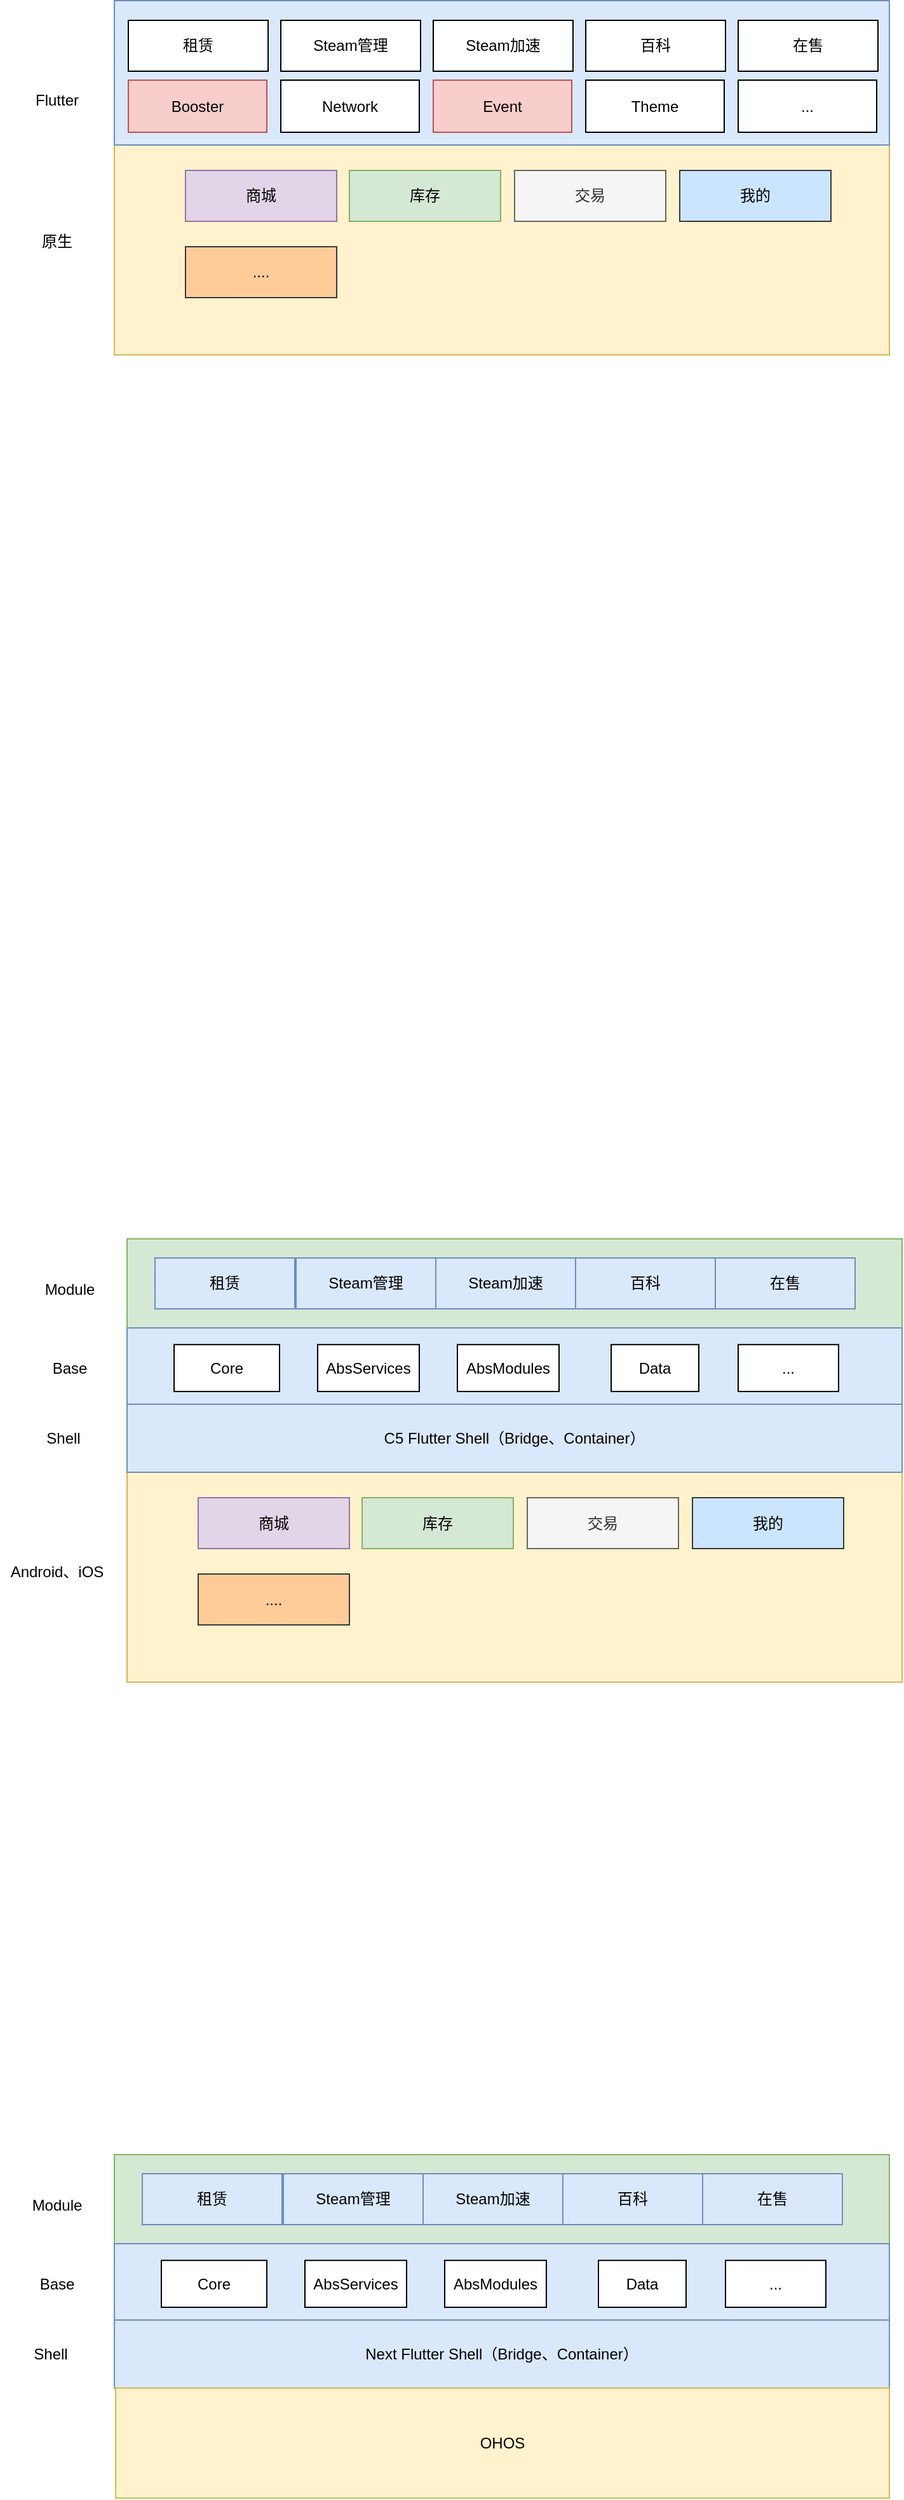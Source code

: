 <mxfile version="24.7.17">
  <diagram name="第 1 页" id="m9vhq2q0e87dHCPL6pzd">
    <mxGraphModel dx="2069" dy="785" grid="1" gridSize="10" guides="1" tooltips="1" connect="1" arrows="1" fold="1" page="1" pageScale="1" pageWidth="827" pageHeight="1169" math="0" shadow="0">
      <root>
        <mxCell id="0" />
        <mxCell id="1" parent="0" />
        <mxCell id="ZYgXHka4m3HWxw24o6Yz-52" value="" style="rounded=0;whiteSpace=wrap;html=1;fillColor=#d5e8d4;strokeColor=#82b366;" vertex="1" parent="1">
          <mxGeometry x="-110" y="1260" width="610" height="70" as="geometry" />
        </mxCell>
        <mxCell id="ZYgXHka4m3HWxw24o6Yz-1" value="" style="rounded=0;whiteSpace=wrap;html=1;fillColor=#fff2cc;strokeColor=#d6b656;" vertex="1" parent="1">
          <mxGeometry x="-120" y="400" width="610" height="165" as="geometry" />
        </mxCell>
        <mxCell id="ZYgXHka4m3HWxw24o6Yz-2" value="" style="rounded=0;whiteSpace=wrap;html=1;fillColor=#dae8fc;strokeColor=#6c8ebf;" vertex="1" parent="1">
          <mxGeometry x="-120" y="286.5" width="610" height="113.5" as="geometry" />
        </mxCell>
        <mxCell id="ZYgXHka4m3HWxw24o6Yz-4" value="租赁" style="rounded=0;whiteSpace=wrap;html=1;" vertex="1" parent="1">
          <mxGeometry x="-109" y="302" width="110" height="40" as="geometry" />
        </mxCell>
        <mxCell id="ZYgXHka4m3HWxw24o6Yz-5" value="Steam管理" style="rounded=0;whiteSpace=wrap;html=1;" vertex="1" parent="1">
          <mxGeometry x="11" y="302" width="110" height="40" as="geometry" />
        </mxCell>
        <mxCell id="ZYgXHka4m3HWxw24o6Yz-6" value="Steam加速" style="rounded=0;whiteSpace=wrap;html=1;" vertex="1" parent="1">
          <mxGeometry x="131" y="302" width="110" height="40" as="geometry" />
        </mxCell>
        <mxCell id="ZYgXHka4m3HWxw24o6Yz-7" value="百科" style="rounded=0;whiteSpace=wrap;html=1;" vertex="1" parent="1">
          <mxGeometry x="251" y="302" width="110" height="40" as="geometry" />
        </mxCell>
        <mxCell id="ZYgXHka4m3HWxw24o6Yz-8" value="在售" style="rounded=0;whiteSpace=wrap;html=1;" vertex="1" parent="1">
          <mxGeometry x="371" y="302" width="110" height="40" as="geometry" />
        </mxCell>
        <mxCell id="ZYgXHka4m3HWxw24o6Yz-9" value="商城" style="rounded=0;whiteSpace=wrap;html=1;fillColor=#e1d5e7;strokeColor=#9673a6;" vertex="1" parent="1">
          <mxGeometry x="-64" y="420" width="119" height="40" as="geometry" />
        </mxCell>
        <mxCell id="ZYgXHka4m3HWxw24o6Yz-10" value="库存" style="rounded=0;whiteSpace=wrap;html=1;fillColor=#d5e8d4;strokeColor=#82b366;" vertex="1" parent="1">
          <mxGeometry x="65" y="420" width="119" height="40" as="geometry" />
        </mxCell>
        <mxCell id="ZYgXHka4m3HWxw24o6Yz-11" value="交易" style="rounded=0;whiteSpace=wrap;html=1;fillColor=#f5f5f5;fontColor=#333333;strokeColor=#666666;" vertex="1" parent="1">
          <mxGeometry x="195" y="420" width="119" height="40" as="geometry" />
        </mxCell>
        <mxCell id="ZYgXHka4m3HWxw24o6Yz-12" value="我的" style="rounded=0;whiteSpace=wrap;html=1;fillColor=#cce5ff;strokeColor=#36393d;" vertex="1" parent="1">
          <mxGeometry x="325" y="420" width="119" height="40" as="geometry" />
        </mxCell>
        <mxCell id="ZYgXHka4m3HWxw24o6Yz-13" value="...." style="rounded=0;whiteSpace=wrap;html=1;fillColor=#ffcc99;strokeColor=#36393d;" vertex="1" parent="1">
          <mxGeometry x="-64" y="480" width="119" height="40" as="geometry" />
        </mxCell>
        <mxCell id="ZYgXHka4m3HWxw24o6Yz-16" value="Flutter" style="text;html=1;align=center;verticalAlign=middle;whiteSpace=wrap;rounded=0;" vertex="1" parent="1">
          <mxGeometry x="-200" y="349" width="70" height="31" as="geometry" />
        </mxCell>
        <mxCell id="ZYgXHka4m3HWxw24o6Yz-17" value="原生" style="text;html=1;align=center;verticalAlign=middle;whiteSpace=wrap;rounded=0;" vertex="1" parent="1">
          <mxGeometry x="-200" y="460" width="70" height="31" as="geometry" />
        </mxCell>
        <mxCell id="ZYgXHka4m3HWxw24o6Yz-18" value="Booster" style="rounded=0;whiteSpace=wrap;html=1;fillColor=#f8cecc;strokeColor=#b85450;" vertex="1" parent="1">
          <mxGeometry x="-109" y="349" width="109" height="41" as="geometry" />
        </mxCell>
        <mxCell id="ZYgXHka4m3HWxw24o6Yz-19" value="N&lt;span style=&quot;background-color: initial;&quot;&gt;etwork&lt;/span&gt;" style="rounded=0;whiteSpace=wrap;html=1;" vertex="1" parent="1">
          <mxGeometry x="11" y="349" width="109" height="41" as="geometry" />
        </mxCell>
        <mxCell id="ZYgXHka4m3HWxw24o6Yz-20" value="Event" style="rounded=0;whiteSpace=wrap;html=1;fillColor=#f8cecc;strokeColor=#b85450;" vertex="1" parent="1">
          <mxGeometry x="131" y="349" width="109" height="41" as="geometry" />
        </mxCell>
        <mxCell id="ZYgXHka4m3HWxw24o6Yz-22" value="Theme" style="rounded=0;whiteSpace=wrap;html=1;" vertex="1" parent="1">
          <mxGeometry x="251" y="349" width="109" height="41" as="geometry" />
        </mxCell>
        <mxCell id="ZYgXHka4m3HWxw24o6Yz-23" value="..." style="rounded=0;whiteSpace=wrap;html=1;" vertex="1" parent="1">
          <mxGeometry x="371" y="349" width="109" height="41" as="geometry" />
        </mxCell>
        <mxCell id="ZYgXHka4m3HWxw24o6Yz-24" value="" style="rounded=0;whiteSpace=wrap;html=1;fillColor=#fff2cc;strokeColor=#d6b656;" vertex="1" parent="1">
          <mxGeometry x="-110" y="1443.5" width="610" height="165" as="geometry" />
        </mxCell>
        <mxCell id="ZYgXHka4m3HWxw24o6Yz-25" value="C5 Flutter Shell（Bridge、Container）" style="rounded=0;whiteSpace=wrap;html=1;fillColor=#dae8fc;strokeColor=#6c8ebf;" vertex="1" parent="1">
          <mxGeometry x="-110" y="1390" width="610" height="53.5" as="geometry" />
        </mxCell>
        <mxCell id="ZYgXHka4m3HWxw24o6Yz-26" value="租赁" style="rounded=0;whiteSpace=wrap;html=1;fillColor=#dae8fc;strokeColor=#6c8ebf;" vertex="1" parent="1">
          <mxGeometry x="-88" y="1275" width="110" height="40" as="geometry" />
        </mxCell>
        <mxCell id="ZYgXHka4m3HWxw24o6Yz-27" value="Steam管理" style="rounded=0;whiteSpace=wrap;html=1;fillColor=#dae8fc;strokeColor=#6c8ebf;" vertex="1" parent="1">
          <mxGeometry x="23" y="1275" width="110" height="40" as="geometry" />
        </mxCell>
        <mxCell id="ZYgXHka4m3HWxw24o6Yz-28" value="Steam加速" style="rounded=0;whiteSpace=wrap;html=1;fillColor=#dae8fc;strokeColor=#6c8ebf;" vertex="1" parent="1">
          <mxGeometry x="133" y="1275" width="110" height="40" as="geometry" />
        </mxCell>
        <mxCell id="ZYgXHka4m3HWxw24o6Yz-29" value="百科" style="rounded=0;whiteSpace=wrap;html=1;fillColor=#dae8fc;strokeColor=#6c8ebf;" vertex="1" parent="1">
          <mxGeometry x="243" y="1275" width="110" height="40" as="geometry" />
        </mxCell>
        <mxCell id="ZYgXHka4m3HWxw24o6Yz-30" value="在售" style="rounded=0;whiteSpace=wrap;html=1;fillColor=#dae8fc;strokeColor=#6c8ebf;" vertex="1" parent="1">
          <mxGeometry x="353" y="1275" width="110" height="40" as="geometry" />
        </mxCell>
        <mxCell id="ZYgXHka4m3HWxw24o6Yz-31" value="商城" style="rounded=0;whiteSpace=wrap;html=1;fillColor=#e1d5e7;strokeColor=#9673a6;" vertex="1" parent="1">
          <mxGeometry x="-54" y="1463.5" width="119" height="40" as="geometry" />
        </mxCell>
        <mxCell id="ZYgXHka4m3HWxw24o6Yz-32" value="库存" style="rounded=0;whiteSpace=wrap;html=1;fillColor=#d5e8d4;strokeColor=#82b366;" vertex="1" parent="1">
          <mxGeometry x="75" y="1463.5" width="119" height="40" as="geometry" />
        </mxCell>
        <mxCell id="ZYgXHka4m3HWxw24o6Yz-33" value="交易" style="rounded=0;whiteSpace=wrap;html=1;fillColor=#f5f5f5;fontColor=#333333;strokeColor=#666666;" vertex="1" parent="1">
          <mxGeometry x="205" y="1463.5" width="119" height="40" as="geometry" />
        </mxCell>
        <mxCell id="ZYgXHka4m3HWxw24o6Yz-34" value="我的" style="rounded=0;whiteSpace=wrap;html=1;fillColor=#cce5ff;strokeColor=#36393d;" vertex="1" parent="1">
          <mxGeometry x="335" y="1463.5" width="119" height="40" as="geometry" />
        </mxCell>
        <mxCell id="ZYgXHka4m3HWxw24o6Yz-35" value="...." style="rounded=0;whiteSpace=wrap;html=1;fillColor=#ffcc99;strokeColor=#36393d;" vertex="1" parent="1">
          <mxGeometry x="-54" y="1523.5" width="119" height="40" as="geometry" />
        </mxCell>
        <mxCell id="ZYgXHka4m3HWxw24o6Yz-37" value="Android、iOS" style="text;html=1;align=center;verticalAlign=middle;whiteSpace=wrap;rounded=0;" vertex="1" parent="1">
          <mxGeometry x="-210" y="1503.5" width="90" height="36.5" as="geometry" />
        </mxCell>
        <mxCell id="ZYgXHka4m3HWxw24o6Yz-46" value="" style="rounded=0;whiteSpace=wrap;html=1;fillColor=#dae8fc;strokeColor=#6c8ebf;" vertex="1" parent="1">
          <mxGeometry x="-110" y="1330" width="610" height="60" as="geometry" />
        </mxCell>
        <mxCell id="ZYgXHka4m3HWxw24o6Yz-47" value="Core" style="rounded=0;whiteSpace=wrap;html=1;" vertex="1" parent="1">
          <mxGeometry x="-73" y="1343.13" width="83" height="36.87" as="geometry" />
        </mxCell>
        <mxCell id="ZYgXHka4m3HWxw24o6Yz-48" value="AbsServices" style="rounded=0;whiteSpace=wrap;html=1;" vertex="1" parent="1">
          <mxGeometry x="40" y="1343.13" width="80" height="36.87" as="geometry" />
        </mxCell>
        <mxCell id="ZYgXHka4m3HWxw24o6Yz-49" value="AbsModules" style="rounded=0;whiteSpace=wrap;html=1;" vertex="1" parent="1">
          <mxGeometry x="150" y="1343.13" width="80" height="36.87" as="geometry" />
        </mxCell>
        <mxCell id="ZYgXHka4m3HWxw24o6Yz-50" value="Data" style="rounded=0;whiteSpace=wrap;html=1;" vertex="1" parent="1">
          <mxGeometry x="271" y="1343.13" width="69" height="36.87" as="geometry" />
        </mxCell>
        <mxCell id="ZYgXHka4m3HWxw24o6Yz-51" value="..." style="rounded=0;whiteSpace=wrap;html=1;" vertex="1" parent="1">
          <mxGeometry x="371" y="1343.13" width="79" height="36.87" as="geometry" />
        </mxCell>
        <mxCell id="ZYgXHka4m3HWxw24o6Yz-53" value="Base" style="text;html=1;align=center;verticalAlign=middle;whiteSpace=wrap;rounded=0;" vertex="1" parent="1">
          <mxGeometry x="-185" y="1346.88" width="60" height="30" as="geometry" />
        </mxCell>
        <mxCell id="ZYgXHka4m3HWxw24o6Yz-54" value="Module" style="text;html=1;align=center;verticalAlign=middle;whiteSpace=wrap;rounded=0;" vertex="1" parent="1">
          <mxGeometry x="-185" y="1285" width="60" height="30" as="geometry" />
        </mxCell>
        <mxCell id="ZYgXHka4m3HWxw24o6Yz-55" value="Shell" style="text;html=1;align=center;verticalAlign=middle;whiteSpace=wrap;rounded=0;" vertex="1" parent="1">
          <mxGeometry x="-190" y="1401.75" width="60" height="30" as="geometry" />
        </mxCell>
        <mxCell id="ZYgXHka4m3HWxw24o6Yz-56" value="" style="rounded=0;whiteSpace=wrap;html=1;fillColor=#d5e8d4;strokeColor=#82b366;" vertex="1" parent="1">
          <mxGeometry x="-120" y="1980" width="610" height="70" as="geometry" />
        </mxCell>
        <mxCell id="ZYgXHka4m3HWxw24o6Yz-57" value="Next Flutter Shell（Bridge、Container）" style="rounded=0;whiteSpace=wrap;html=1;fillColor=#dae8fc;strokeColor=#6c8ebf;" vertex="1" parent="1">
          <mxGeometry x="-120" y="2110" width="610" height="53.5" as="geometry" />
        </mxCell>
        <mxCell id="ZYgXHka4m3HWxw24o6Yz-58" value="租赁" style="rounded=0;whiteSpace=wrap;html=1;fillColor=#dae8fc;strokeColor=#6c8ebf;" vertex="1" parent="1">
          <mxGeometry x="-98" y="1995" width="110" height="40" as="geometry" />
        </mxCell>
        <mxCell id="ZYgXHka4m3HWxw24o6Yz-59" value="Steam管理" style="rounded=0;whiteSpace=wrap;html=1;fillColor=#dae8fc;strokeColor=#6c8ebf;" vertex="1" parent="1">
          <mxGeometry x="13" y="1995" width="110" height="40" as="geometry" />
        </mxCell>
        <mxCell id="ZYgXHka4m3HWxw24o6Yz-60" value="Steam加速" style="rounded=0;whiteSpace=wrap;html=1;fillColor=#dae8fc;strokeColor=#6c8ebf;" vertex="1" parent="1">
          <mxGeometry x="123" y="1995" width="110" height="40" as="geometry" />
        </mxCell>
        <mxCell id="ZYgXHka4m3HWxw24o6Yz-61" value="百科" style="rounded=0;whiteSpace=wrap;html=1;fillColor=#dae8fc;strokeColor=#6c8ebf;" vertex="1" parent="1">
          <mxGeometry x="233" y="1995" width="110" height="40" as="geometry" />
        </mxCell>
        <mxCell id="ZYgXHka4m3HWxw24o6Yz-62" value="在售" style="rounded=0;whiteSpace=wrap;html=1;fillColor=#dae8fc;strokeColor=#6c8ebf;" vertex="1" parent="1">
          <mxGeometry x="343" y="1995" width="110" height="40" as="geometry" />
        </mxCell>
        <mxCell id="ZYgXHka4m3HWxw24o6Yz-63" value="" style="rounded=0;whiteSpace=wrap;html=1;fillColor=#dae8fc;strokeColor=#6c8ebf;" vertex="1" parent="1">
          <mxGeometry x="-120" y="2050" width="610" height="60" as="geometry" />
        </mxCell>
        <mxCell id="ZYgXHka4m3HWxw24o6Yz-64" value="Core" style="rounded=0;whiteSpace=wrap;html=1;" vertex="1" parent="1">
          <mxGeometry x="-83" y="2063.13" width="83" height="36.87" as="geometry" />
        </mxCell>
        <mxCell id="ZYgXHka4m3HWxw24o6Yz-65" value="AbsServices" style="rounded=0;whiteSpace=wrap;html=1;" vertex="1" parent="1">
          <mxGeometry x="30" y="2063.13" width="80" height="36.87" as="geometry" />
        </mxCell>
        <mxCell id="ZYgXHka4m3HWxw24o6Yz-66" value="AbsModules" style="rounded=0;whiteSpace=wrap;html=1;" vertex="1" parent="1">
          <mxGeometry x="140" y="2063.13" width="80" height="36.87" as="geometry" />
        </mxCell>
        <mxCell id="ZYgXHka4m3HWxw24o6Yz-67" value="Data" style="rounded=0;whiteSpace=wrap;html=1;" vertex="1" parent="1">
          <mxGeometry x="261" y="2063.13" width="69" height="36.87" as="geometry" />
        </mxCell>
        <mxCell id="ZYgXHka4m3HWxw24o6Yz-68" value="..." style="rounded=0;whiteSpace=wrap;html=1;" vertex="1" parent="1">
          <mxGeometry x="361" y="2063.13" width="79" height="36.87" as="geometry" />
        </mxCell>
        <mxCell id="ZYgXHka4m3HWxw24o6Yz-69" value="Base" style="text;html=1;align=center;verticalAlign=middle;whiteSpace=wrap;rounded=0;" vertex="1" parent="1">
          <mxGeometry x="-195" y="2066.88" width="60" height="30" as="geometry" />
        </mxCell>
        <mxCell id="ZYgXHka4m3HWxw24o6Yz-70" value="Module" style="text;html=1;align=center;verticalAlign=middle;whiteSpace=wrap;rounded=0;" vertex="1" parent="1">
          <mxGeometry x="-195" y="2005" width="60" height="30" as="geometry" />
        </mxCell>
        <mxCell id="ZYgXHka4m3HWxw24o6Yz-71" value="Shell" style="text;html=1;align=center;verticalAlign=middle;whiteSpace=wrap;rounded=0;" vertex="1" parent="1">
          <mxGeometry x="-200" y="2121.75" width="60" height="30" as="geometry" />
        </mxCell>
        <mxCell id="ZYgXHka4m3HWxw24o6Yz-72" value="OHOS" style="rounded=0;whiteSpace=wrap;html=1;fillColor=#fff2cc;strokeColor=#d6b656;" vertex="1" parent="1">
          <mxGeometry x="-119" y="2163.5" width="609" height="86.5" as="geometry" />
        </mxCell>
      </root>
    </mxGraphModel>
  </diagram>
</mxfile>
